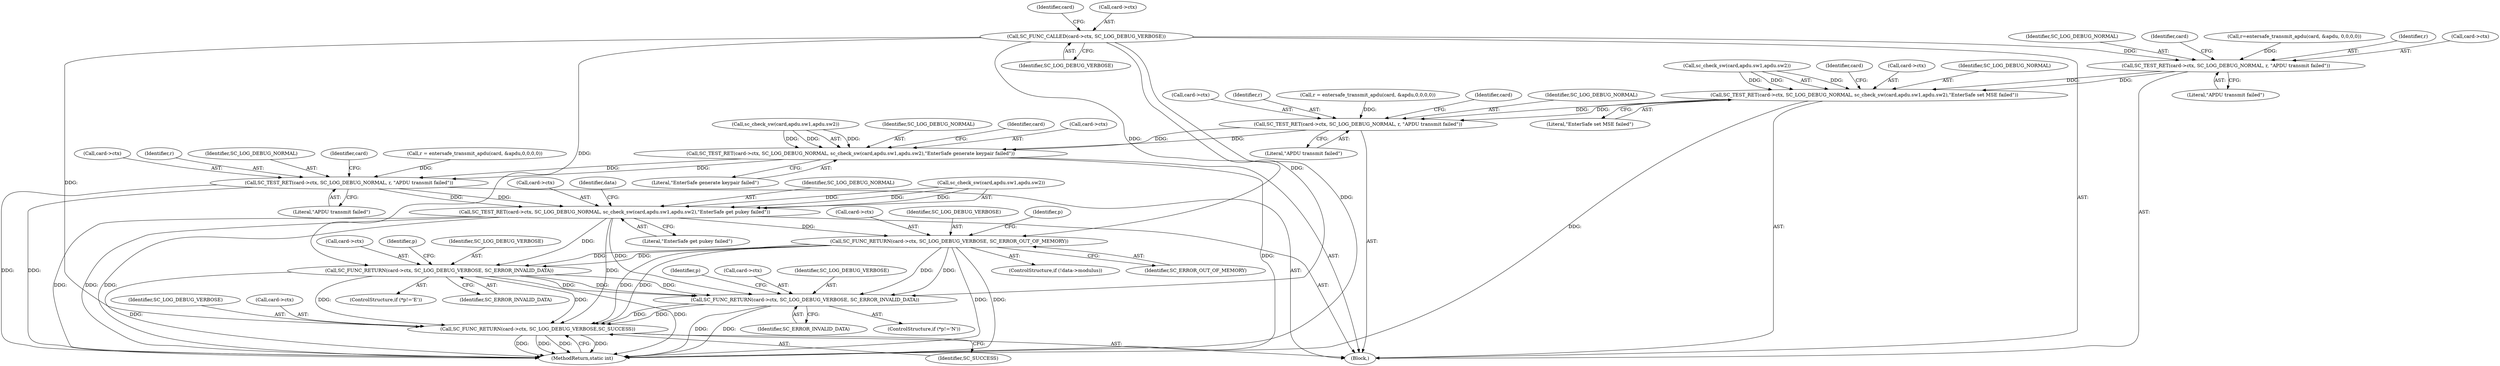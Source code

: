 digraph "0_OpenSC_8fe377e93b4b56060e5bbfb6f3142ceaeca744fa_5@pointer" {
"1000121" [label="(Call,SC_FUNC_CALLED(card->ctx, SC_LOG_DEBUG_VERBOSE))"];
"1000191" [label="(Call,SC_TEST_RET(card->ctx, SC_LOG_DEBUG_NORMAL, r, \"APDU transmit failed\"))"];
"1000198" [label="(Call,SC_TEST_RET(card->ctx, SC_LOG_DEBUG_NORMAL, sc_check_sw(card,apdu.sw1,apdu.sw2),\"EnterSafe set MSE failed\"))"];
"1000270" [label="(Call,SC_TEST_RET(card->ctx, SC_LOG_DEBUG_NORMAL, r, \"APDU transmit failed\"))"];
"1000277" [label="(Call,SC_TEST_RET(card->ctx, SC_LOG_DEBUG_NORMAL, sc_check_sw(card,apdu.sw1,apdu.sw2),\"EnterSafe generate keypair failed\"))"];
"1000332" [label="(Call,SC_TEST_RET(card->ctx, SC_LOG_DEBUG_NORMAL, r, \"APDU transmit failed\"))"];
"1000339" [label="(Call,SC_TEST_RET(card->ctx, SC_LOG_DEBUG_NORMAL, sc_check_sw(card,apdu.sw1,apdu.sw2),\"EnterSafe get pukey failed\"))"];
"1000364" [label="(Call,SC_FUNC_RETURN(card->ctx, SC_LOG_DEBUG_VERBOSE, SC_ERROR_OUT_OF_MEMORY))"];
"1000378" [label="(Call,SC_FUNC_RETURN(card->ctx, SC_LOG_DEBUG_VERBOSE, SC_ERROR_INVALID_DATA))"];
"1000396" [label="(Call,SC_FUNC_RETURN(card->ctx, SC_LOG_DEBUG_VERBOSE, SC_ERROR_INVALID_DATA))"];
"1000450" [label="(Call,SC_FUNC_RETURN(card->ctx, SC_LOG_DEBUG_VERBOSE,SC_SUCCESS))"];
"1000200" [label="(Identifier,card)"];
"1000181" [label="(Call,r=entersafe_transmit_apdu(card, &apdu, 0,0,0,0))"];
"1000279" [label="(Identifier,card)"];
"1000391" [label="(ControlStructure,if (*p!='N'))"];
"1000454" [label="(Identifier,SC_LOG_DEBUG_VERBOSE)"];
"1000343" [label="(Identifier,SC_LOG_DEBUG_NORMAL)"];
"1000371" [label="(Identifier,p)"];
"1000290" [label="(Literal,\"EnterSafe generate keypair failed\")"];
"1000359" [label="(ControlStructure,if (!data->modulus))"];
"1000379" [label="(Call,card->ctx)"];
"1000107" [label="(Block,)"];
"1000197" [label="(Literal,\"APDU transmit failed\")"];
"1000127" [label="(Identifier,card)"];
"1000281" [label="(Identifier,SC_LOG_DEBUG_NORMAL)"];
"1000191" [label="(Call,SC_TEST_RET(card->ctx, SC_LOG_DEBUG_NORMAL, r, \"APDU transmit failed\"))"];
"1000213" [label="(Identifier,card)"];
"1000337" [label="(Identifier,r)"];
"1000450" [label="(Call,SC_FUNC_RETURN(card->ctx, SC_LOG_DEBUG_VERBOSE,SC_SUCCESS))"];
"1000282" [label="(Call,sc_check_sw(card,apdu.sw1,apdu.sw2))"];
"1000385" [label="(Identifier,p)"];
"1000344" [label="(Call,sc_check_sw(card,apdu.sw1,apdu.sw2))"];
"1000456" [label="(MethodReturn,static int)"];
"1000401" [label="(Identifier,SC_ERROR_INVALID_DATA)"];
"1000383" [label="(Identifier,SC_ERROR_INVALID_DATA)"];
"1000378" [label="(Call,SC_FUNC_RETURN(card->ctx, SC_LOG_DEBUG_VERBOSE, SC_ERROR_INVALID_DATA))"];
"1000373" [label="(ControlStructure,if (*p!='E'))"];
"1000274" [label="(Identifier,SC_LOG_DEBUG_NORMAL)"];
"1000403" [label="(Identifier,p)"];
"1000396" [label="(Call,SC_FUNC_RETURN(card->ctx, SC_LOG_DEBUG_VERBOSE, SC_ERROR_INVALID_DATA))"];
"1000125" [label="(Identifier,SC_LOG_DEBUG_VERBOSE)"];
"1000277" [label="(Call,SC_TEST_RET(card->ctx, SC_LOG_DEBUG_NORMAL, sc_check_sw(card,apdu.sw1,apdu.sw2),\"EnterSafe generate keypair failed\"))"];
"1000199" [label="(Call,card->ctx)"];
"1000202" [label="(Identifier,SC_LOG_DEBUG_NORMAL)"];
"1000364" [label="(Call,SC_FUNC_RETURN(card->ctx, SC_LOG_DEBUG_VERBOSE, SC_ERROR_OUT_OF_MEMORY))"];
"1000271" [label="(Call,card->ctx)"];
"1000336" [label="(Identifier,SC_LOG_DEBUG_NORMAL)"];
"1000275" [label="(Identifier,r)"];
"1000340" [label="(Call,card->ctx)"];
"1000260" [label="(Call,r = entersafe_transmit_apdu(card, &apdu,0,0,0,0))"];
"1000397" [label="(Call,card->ctx)"];
"1000203" [label="(Call,sc_check_sw(card,apdu.sw1,apdu.sw2))"];
"1000451" [label="(Call,card->ctx)"];
"1000122" [label="(Call,card->ctx)"];
"1000339" [label="(Call,SC_TEST_RET(card->ctx, SC_LOG_DEBUG_NORMAL, sc_check_sw(card,apdu.sw1,apdu.sw2),\"EnterSafe get pukey failed\"))"];
"1000400" [label="(Identifier,SC_LOG_DEBUG_VERBOSE)"];
"1000292" [label="(Identifier,card)"];
"1000278" [label="(Call,card->ctx)"];
"1000211" [label="(Literal,\"EnterSafe set MSE failed\")"];
"1000365" [label="(Call,card->ctx)"];
"1000455" [label="(Identifier,SC_SUCCESS)"];
"1000196" [label="(Identifier,r)"];
"1000192" [label="(Call,card->ctx)"];
"1000341" [label="(Identifier,card)"];
"1000322" [label="(Call,r = entersafe_transmit_apdu(card, &apdu,0,0,0,0))"];
"1000355" [label="(Identifier,data)"];
"1000369" [label="(Identifier,SC_ERROR_OUT_OF_MEMORY)"];
"1000195" [label="(Identifier,SC_LOG_DEBUG_NORMAL)"];
"1000121" [label="(Call,SC_FUNC_CALLED(card->ctx, SC_LOG_DEBUG_VERBOSE))"];
"1000338" [label="(Literal,\"APDU transmit failed\")"];
"1000198" [label="(Call,SC_TEST_RET(card->ctx, SC_LOG_DEBUG_NORMAL, sc_check_sw(card,apdu.sw1,apdu.sw2),\"EnterSafe set MSE failed\"))"];
"1000382" [label="(Identifier,SC_LOG_DEBUG_VERBOSE)"];
"1000352" [label="(Literal,\"EnterSafe get pukey failed\")"];
"1000368" [label="(Identifier,SC_LOG_DEBUG_VERBOSE)"];
"1000332" [label="(Call,SC_TEST_RET(card->ctx, SC_LOG_DEBUG_NORMAL, r, \"APDU transmit failed\"))"];
"1000333" [label="(Call,card->ctx)"];
"1000270" [label="(Call,SC_TEST_RET(card->ctx, SC_LOG_DEBUG_NORMAL, r, \"APDU transmit failed\"))"];
"1000276" [label="(Literal,\"APDU transmit failed\")"];
"1000121" -> "1000107"  [label="AST: "];
"1000121" -> "1000125"  [label="CFG: "];
"1000122" -> "1000121"  [label="AST: "];
"1000125" -> "1000121"  [label="AST: "];
"1000127" -> "1000121"  [label="CFG: "];
"1000121" -> "1000456"  [label="DDG: "];
"1000121" -> "1000191"  [label="DDG: "];
"1000121" -> "1000364"  [label="DDG: "];
"1000121" -> "1000378"  [label="DDG: "];
"1000121" -> "1000396"  [label="DDG: "];
"1000121" -> "1000450"  [label="DDG: "];
"1000191" -> "1000107"  [label="AST: "];
"1000191" -> "1000197"  [label="CFG: "];
"1000192" -> "1000191"  [label="AST: "];
"1000195" -> "1000191"  [label="AST: "];
"1000196" -> "1000191"  [label="AST: "];
"1000197" -> "1000191"  [label="AST: "];
"1000200" -> "1000191"  [label="CFG: "];
"1000181" -> "1000191"  [label="DDG: "];
"1000191" -> "1000198"  [label="DDG: "];
"1000191" -> "1000198"  [label="DDG: "];
"1000198" -> "1000107"  [label="AST: "];
"1000198" -> "1000211"  [label="CFG: "];
"1000199" -> "1000198"  [label="AST: "];
"1000202" -> "1000198"  [label="AST: "];
"1000203" -> "1000198"  [label="AST: "];
"1000211" -> "1000198"  [label="AST: "];
"1000213" -> "1000198"  [label="CFG: "];
"1000198" -> "1000456"  [label="DDG: "];
"1000203" -> "1000198"  [label="DDG: "];
"1000203" -> "1000198"  [label="DDG: "];
"1000203" -> "1000198"  [label="DDG: "];
"1000198" -> "1000270"  [label="DDG: "];
"1000198" -> "1000270"  [label="DDG: "];
"1000270" -> "1000107"  [label="AST: "];
"1000270" -> "1000276"  [label="CFG: "];
"1000271" -> "1000270"  [label="AST: "];
"1000274" -> "1000270"  [label="AST: "];
"1000275" -> "1000270"  [label="AST: "];
"1000276" -> "1000270"  [label="AST: "];
"1000279" -> "1000270"  [label="CFG: "];
"1000260" -> "1000270"  [label="DDG: "];
"1000270" -> "1000277"  [label="DDG: "];
"1000270" -> "1000277"  [label="DDG: "];
"1000277" -> "1000107"  [label="AST: "];
"1000277" -> "1000290"  [label="CFG: "];
"1000278" -> "1000277"  [label="AST: "];
"1000281" -> "1000277"  [label="AST: "];
"1000282" -> "1000277"  [label="AST: "];
"1000290" -> "1000277"  [label="AST: "];
"1000292" -> "1000277"  [label="CFG: "];
"1000277" -> "1000456"  [label="DDG: "];
"1000282" -> "1000277"  [label="DDG: "];
"1000282" -> "1000277"  [label="DDG: "];
"1000282" -> "1000277"  [label="DDG: "];
"1000277" -> "1000332"  [label="DDG: "];
"1000277" -> "1000332"  [label="DDG: "];
"1000332" -> "1000107"  [label="AST: "];
"1000332" -> "1000338"  [label="CFG: "];
"1000333" -> "1000332"  [label="AST: "];
"1000336" -> "1000332"  [label="AST: "];
"1000337" -> "1000332"  [label="AST: "];
"1000338" -> "1000332"  [label="AST: "];
"1000341" -> "1000332"  [label="CFG: "];
"1000332" -> "1000456"  [label="DDG: "];
"1000332" -> "1000456"  [label="DDG: "];
"1000322" -> "1000332"  [label="DDG: "];
"1000332" -> "1000339"  [label="DDG: "];
"1000332" -> "1000339"  [label="DDG: "];
"1000339" -> "1000107"  [label="AST: "];
"1000339" -> "1000352"  [label="CFG: "];
"1000340" -> "1000339"  [label="AST: "];
"1000343" -> "1000339"  [label="AST: "];
"1000344" -> "1000339"  [label="AST: "];
"1000352" -> "1000339"  [label="AST: "];
"1000355" -> "1000339"  [label="CFG: "];
"1000339" -> "1000456"  [label="DDG: "];
"1000339" -> "1000456"  [label="DDG: "];
"1000339" -> "1000456"  [label="DDG: "];
"1000344" -> "1000339"  [label="DDG: "];
"1000344" -> "1000339"  [label="DDG: "];
"1000344" -> "1000339"  [label="DDG: "];
"1000339" -> "1000364"  [label="DDG: "];
"1000339" -> "1000378"  [label="DDG: "];
"1000339" -> "1000396"  [label="DDG: "];
"1000339" -> "1000450"  [label="DDG: "];
"1000364" -> "1000359"  [label="AST: "];
"1000364" -> "1000369"  [label="CFG: "];
"1000365" -> "1000364"  [label="AST: "];
"1000368" -> "1000364"  [label="AST: "];
"1000369" -> "1000364"  [label="AST: "];
"1000371" -> "1000364"  [label="CFG: "];
"1000364" -> "1000456"  [label="DDG: "];
"1000364" -> "1000456"  [label="DDG: "];
"1000364" -> "1000378"  [label="DDG: "];
"1000364" -> "1000378"  [label="DDG: "];
"1000364" -> "1000396"  [label="DDG: "];
"1000364" -> "1000396"  [label="DDG: "];
"1000364" -> "1000450"  [label="DDG: "];
"1000364" -> "1000450"  [label="DDG: "];
"1000378" -> "1000373"  [label="AST: "];
"1000378" -> "1000383"  [label="CFG: "];
"1000379" -> "1000378"  [label="AST: "];
"1000382" -> "1000378"  [label="AST: "];
"1000383" -> "1000378"  [label="AST: "];
"1000385" -> "1000378"  [label="CFG: "];
"1000378" -> "1000456"  [label="DDG: "];
"1000378" -> "1000456"  [label="DDG: "];
"1000378" -> "1000396"  [label="DDG: "];
"1000378" -> "1000396"  [label="DDG: "];
"1000378" -> "1000396"  [label="DDG: "];
"1000378" -> "1000450"  [label="DDG: "];
"1000378" -> "1000450"  [label="DDG: "];
"1000396" -> "1000391"  [label="AST: "];
"1000396" -> "1000401"  [label="CFG: "];
"1000397" -> "1000396"  [label="AST: "];
"1000400" -> "1000396"  [label="AST: "];
"1000401" -> "1000396"  [label="AST: "];
"1000403" -> "1000396"  [label="CFG: "];
"1000396" -> "1000456"  [label="DDG: "];
"1000396" -> "1000456"  [label="DDG: "];
"1000396" -> "1000450"  [label="DDG: "];
"1000396" -> "1000450"  [label="DDG: "];
"1000450" -> "1000107"  [label="AST: "];
"1000450" -> "1000455"  [label="CFG: "];
"1000451" -> "1000450"  [label="AST: "];
"1000454" -> "1000450"  [label="AST: "];
"1000455" -> "1000450"  [label="AST: "];
"1000456" -> "1000450"  [label="CFG: "];
"1000450" -> "1000456"  [label="DDG: "];
"1000450" -> "1000456"  [label="DDG: "];
"1000450" -> "1000456"  [label="DDG: "];
"1000450" -> "1000456"  [label="DDG: "];
}
